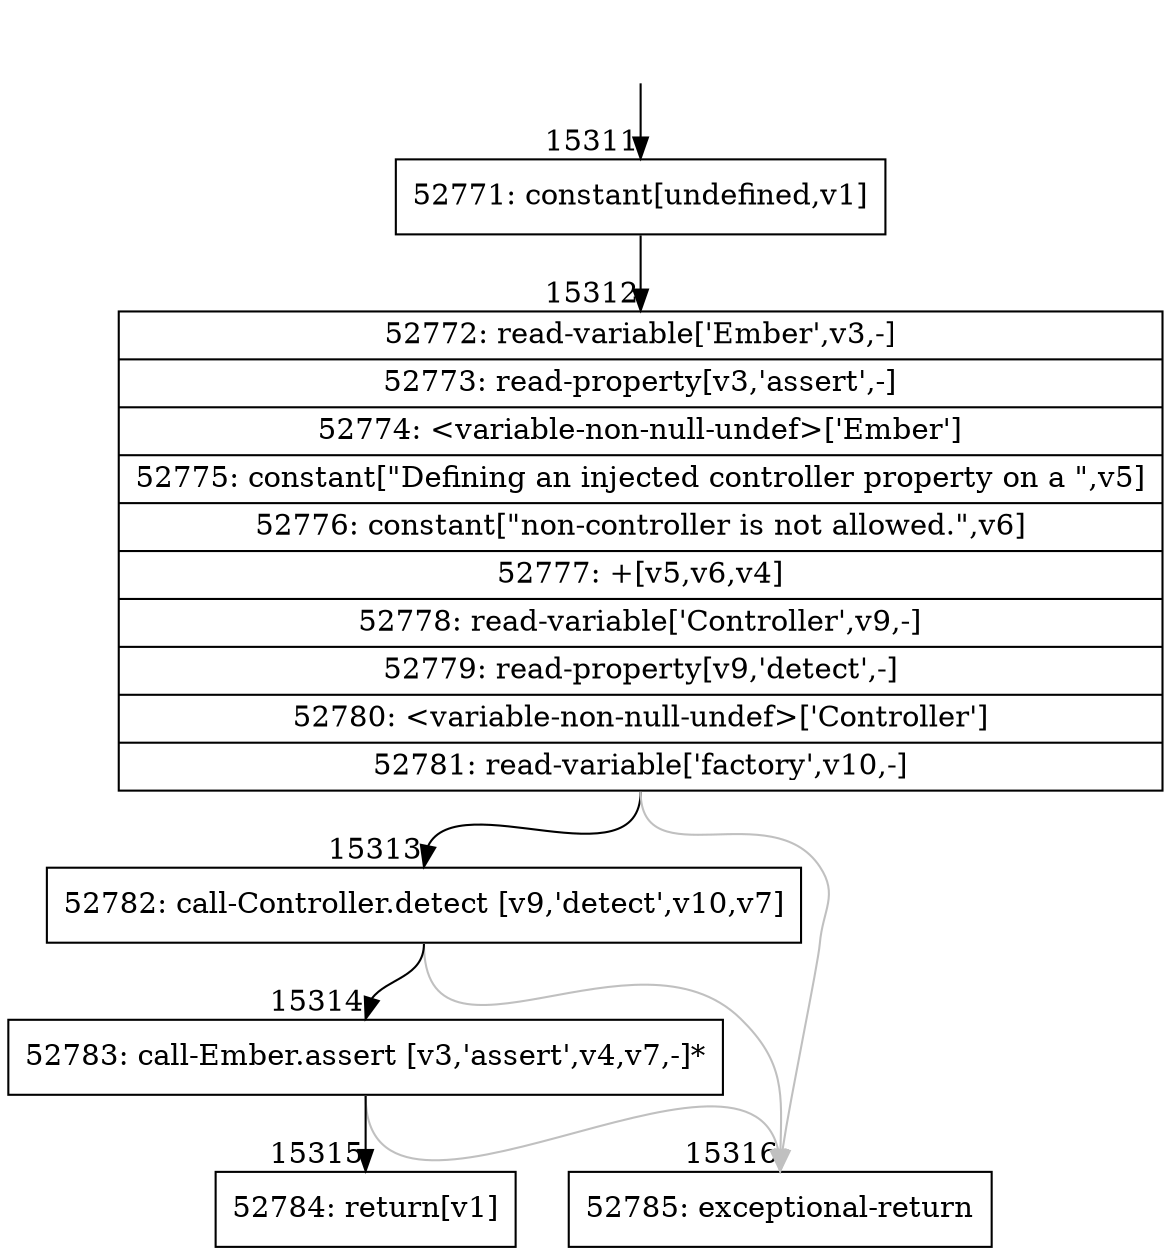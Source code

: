 digraph {
rankdir="TD"
BB_entry1296[shape=none,label=""];
BB_entry1296 -> BB15311 [tailport=s, headport=n, headlabel="    15311"]
BB15311 [shape=record label="{52771: constant[undefined,v1]}" ] 
BB15311 -> BB15312 [tailport=s, headport=n, headlabel="      15312"]
BB15312 [shape=record label="{52772: read-variable['Ember',v3,-]|52773: read-property[v3,'assert',-]|52774: \<variable-non-null-undef\>['Ember']|52775: constant[\"Defining an injected controller property on a \",v5]|52776: constant[\"non-controller is not allowed.\",v6]|52777: +[v5,v6,v4]|52778: read-variable['Controller',v9,-]|52779: read-property[v9,'detect',-]|52780: \<variable-non-null-undef\>['Controller']|52781: read-variable['factory',v10,-]}" ] 
BB15312 -> BB15313 [tailport=s, headport=n, headlabel="      15313"]
BB15312 -> BB15316 [tailport=s, headport=n, color=gray, headlabel="      15316"]
BB15313 [shape=record label="{52782: call-Controller.detect [v9,'detect',v10,v7]}" ] 
BB15313 -> BB15314 [tailport=s, headport=n, headlabel="      15314"]
BB15313 -> BB15316 [tailport=s, headport=n, color=gray]
BB15314 [shape=record label="{52783: call-Ember.assert [v3,'assert',v4,v7,-]*}" ] 
BB15314 -> BB15315 [tailport=s, headport=n, headlabel="      15315"]
BB15314 -> BB15316 [tailport=s, headport=n, color=gray]
BB15315 [shape=record label="{52784: return[v1]}" ] 
BB15316 [shape=record label="{52785: exceptional-return}" ] 
//#$~ 28183
}
